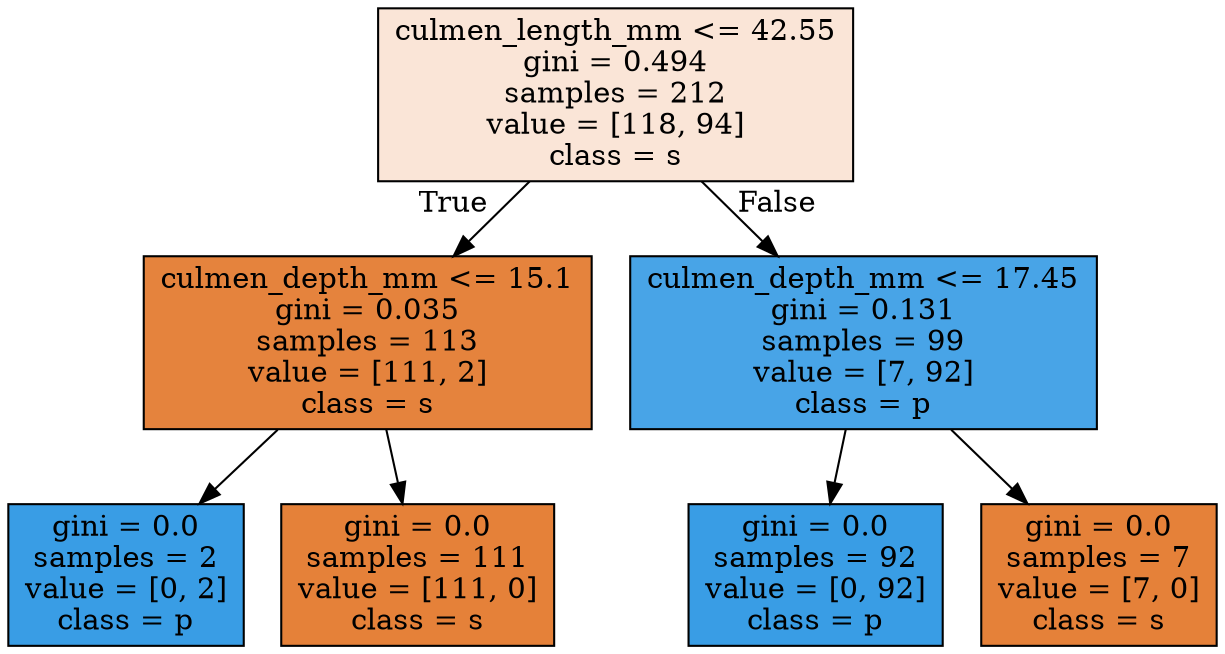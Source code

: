 digraph Tree {
node [shape=box, style="filled", color="black"] ;
0 [label="culmen_length_mm <= 42.55\ngini = 0.494\nsamples = 212\nvalue = [118, 94]\nclass = s", fillcolor="#fae5d7"] ;
1 [label="culmen_depth_mm <= 15.1\ngini = 0.035\nsamples = 113\nvalue = [111, 2]\nclass = s", fillcolor="#e5833d"] ;
0 -> 1 [labeldistance=2.5, labelangle=45, headlabel="True"] ;
2 [label="gini = 0.0\nsamples = 2\nvalue = [0, 2]\nclass = p", fillcolor="#399de5"] ;
1 -> 2 ;
3 [label="gini = 0.0\nsamples = 111\nvalue = [111, 0]\nclass = s", fillcolor="#e58139"] ;
1 -> 3 ;
4 [label="culmen_depth_mm <= 17.45\ngini = 0.131\nsamples = 99\nvalue = [7, 92]\nclass = p", fillcolor="#48a4e7"] ;
0 -> 4 [labeldistance=2.5, labelangle=-45, headlabel="False"] ;
5 [label="gini = 0.0\nsamples = 92\nvalue = [0, 92]\nclass = p", fillcolor="#399de5"] ;
4 -> 5 ;
6 [label="gini = 0.0\nsamples = 7\nvalue = [7, 0]\nclass = s", fillcolor="#e58139"] ;
4 -> 6 ;
}